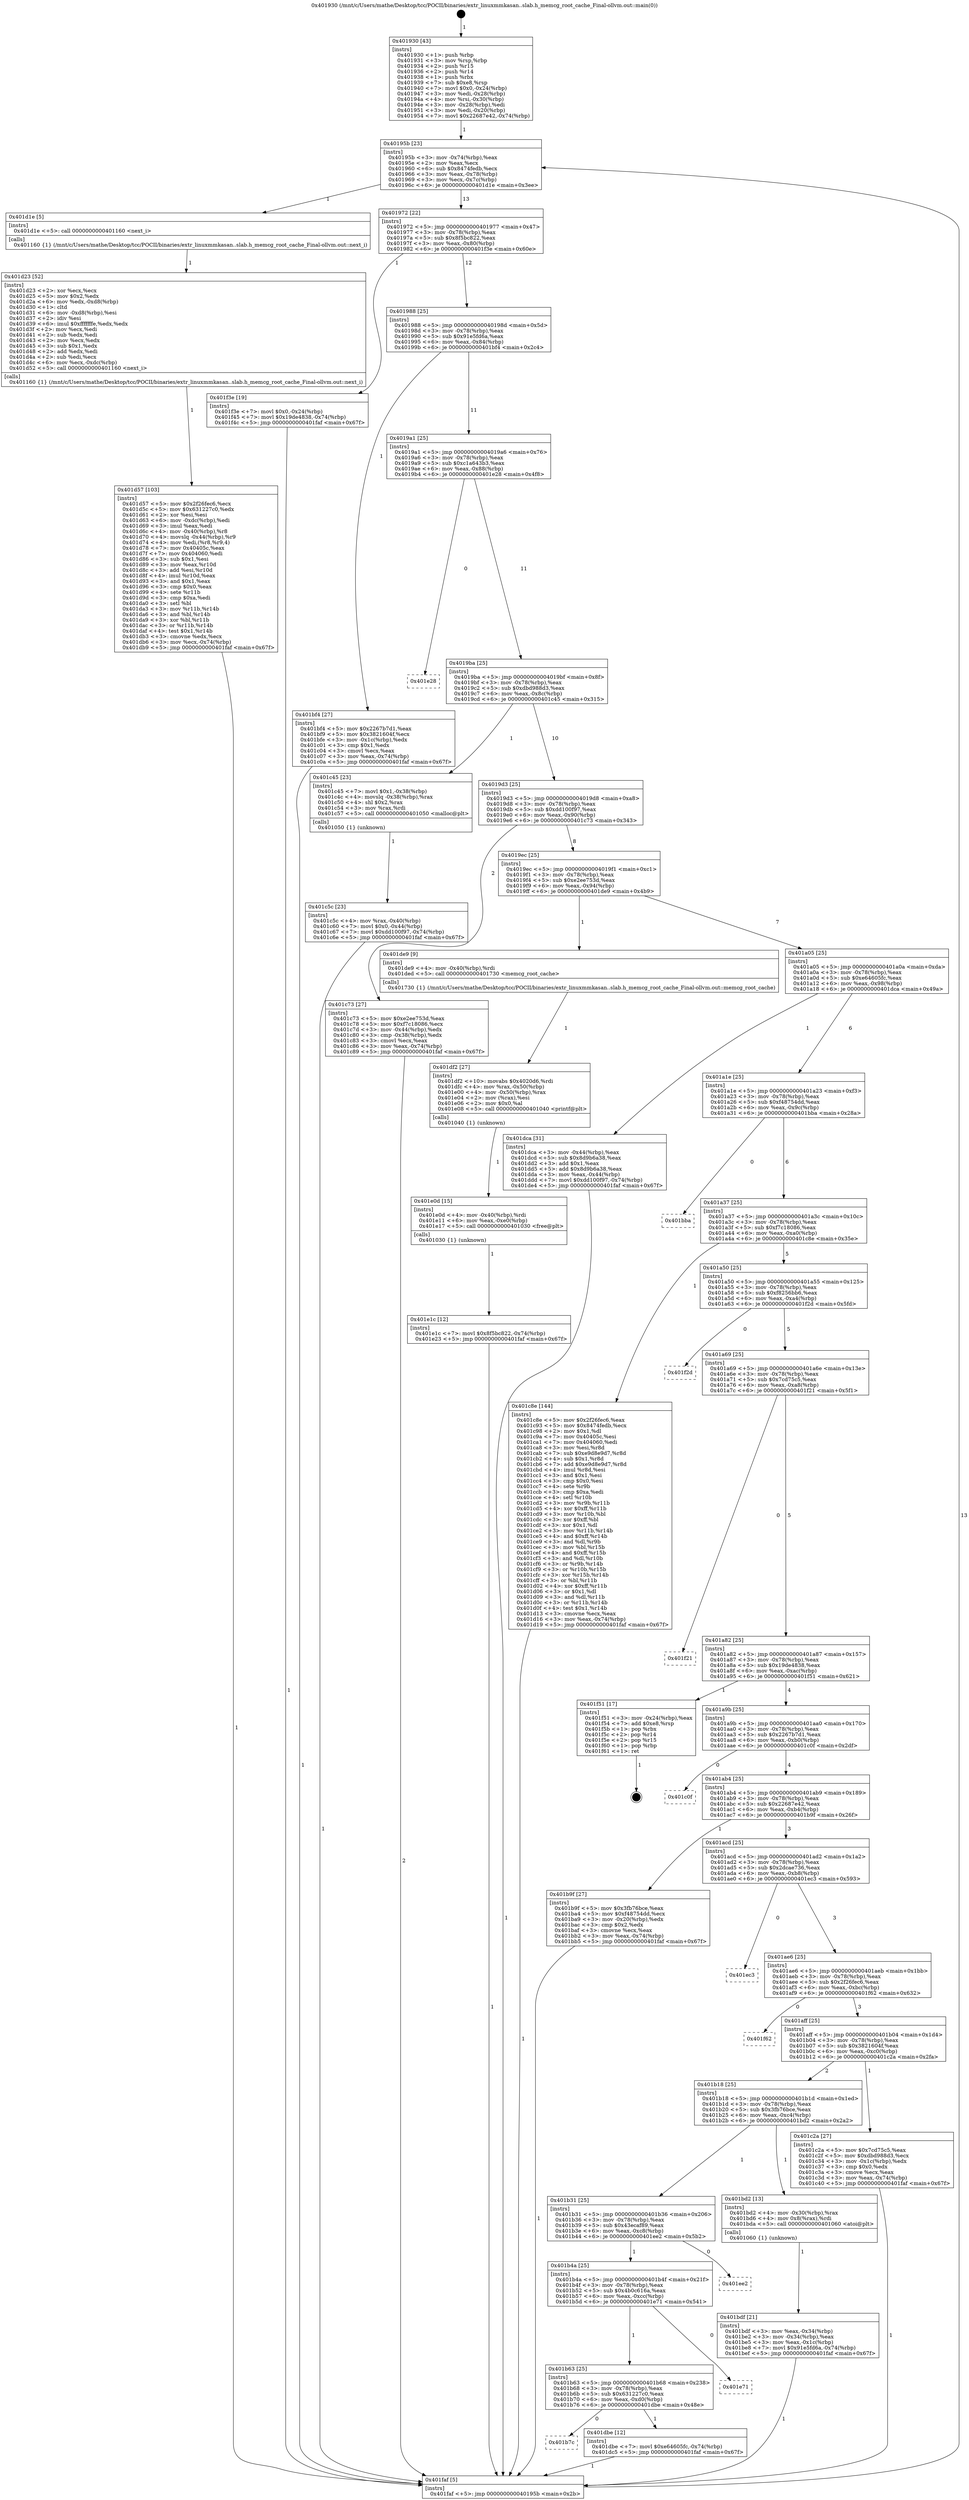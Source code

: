 digraph "0x401930" {
  label = "0x401930 (/mnt/c/Users/mathe/Desktop/tcc/POCII/binaries/extr_linuxmmkasan..slab.h_memcg_root_cache_Final-ollvm.out::main(0))"
  labelloc = "t"
  node[shape=record]

  Entry [label="",width=0.3,height=0.3,shape=circle,fillcolor=black,style=filled]
  "0x40195b" [label="{
     0x40195b [23]\l
     | [instrs]\l
     &nbsp;&nbsp;0x40195b \<+3\>: mov -0x74(%rbp),%eax\l
     &nbsp;&nbsp;0x40195e \<+2\>: mov %eax,%ecx\l
     &nbsp;&nbsp;0x401960 \<+6\>: sub $0x8474fedb,%ecx\l
     &nbsp;&nbsp;0x401966 \<+3\>: mov %eax,-0x78(%rbp)\l
     &nbsp;&nbsp;0x401969 \<+3\>: mov %ecx,-0x7c(%rbp)\l
     &nbsp;&nbsp;0x40196c \<+6\>: je 0000000000401d1e \<main+0x3ee\>\l
  }"]
  "0x401d1e" [label="{
     0x401d1e [5]\l
     | [instrs]\l
     &nbsp;&nbsp;0x401d1e \<+5\>: call 0000000000401160 \<next_i\>\l
     | [calls]\l
     &nbsp;&nbsp;0x401160 \{1\} (/mnt/c/Users/mathe/Desktop/tcc/POCII/binaries/extr_linuxmmkasan..slab.h_memcg_root_cache_Final-ollvm.out::next_i)\l
  }"]
  "0x401972" [label="{
     0x401972 [22]\l
     | [instrs]\l
     &nbsp;&nbsp;0x401972 \<+5\>: jmp 0000000000401977 \<main+0x47\>\l
     &nbsp;&nbsp;0x401977 \<+3\>: mov -0x78(%rbp),%eax\l
     &nbsp;&nbsp;0x40197a \<+5\>: sub $0x8f5bc822,%eax\l
     &nbsp;&nbsp;0x40197f \<+3\>: mov %eax,-0x80(%rbp)\l
     &nbsp;&nbsp;0x401982 \<+6\>: je 0000000000401f3e \<main+0x60e\>\l
  }"]
  Exit [label="",width=0.3,height=0.3,shape=circle,fillcolor=black,style=filled,peripheries=2]
  "0x401f3e" [label="{
     0x401f3e [19]\l
     | [instrs]\l
     &nbsp;&nbsp;0x401f3e \<+7\>: movl $0x0,-0x24(%rbp)\l
     &nbsp;&nbsp;0x401f45 \<+7\>: movl $0x19de4838,-0x74(%rbp)\l
     &nbsp;&nbsp;0x401f4c \<+5\>: jmp 0000000000401faf \<main+0x67f\>\l
  }"]
  "0x401988" [label="{
     0x401988 [25]\l
     | [instrs]\l
     &nbsp;&nbsp;0x401988 \<+5\>: jmp 000000000040198d \<main+0x5d\>\l
     &nbsp;&nbsp;0x40198d \<+3\>: mov -0x78(%rbp),%eax\l
     &nbsp;&nbsp;0x401990 \<+5\>: sub $0x91e5fd6a,%eax\l
     &nbsp;&nbsp;0x401995 \<+6\>: mov %eax,-0x84(%rbp)\l
     &nbsp;&nbsp;0x40199b \<+6\>: je 0000000000401bf4 \<main+0x2c4\>\l
  }"]
  "0x401e1c" [label="{
     0x401e1c [12]\l
     | [instrs]\l
     &nbsp;&nbsp;0x401e1c \<+7\>: movl $0x8f5bc822,-0x74(%rbp)\l
     &nbsp;&nbsp;0x401e23 \<+5\>: jmp 0000000000401faf \<main+0x67f\>\l
  }"]
  "0x401bf4" [label="{
     0x401bf4 [27]\l
     | [instrs]\l
     &nbsp;&nbsp;0x401bf4 \<+5\>: mov $0x2267b7d1,%eax\l
     &nbsp;&nbsp;0x401bf9 \<+5\>: mov $0x3821604f,%ecx\l
     &nbsp;&nbsp;0x401bfe \<+3\>: mov -0x1c(%rbp),%edx\l
     &nbsp;&nbsp;0x401c01 \<+3\>: cmp $0x1,%edx\l
     &nbsp;&nbsp;0x401c04 \<+3\>: cmovl %ecx,%eax\l
     &nbsp;&nbsp;0x401c07 \<+3\>: mov %eax,-0x74(%rbp)\l
     &nbsp;&nbsp;0x401c0a \<+5\>: jmp 0000000000401faf \<main+0x67f\>\l
  }"]
  "0x4019a1" [label="{
     0x4019a1 [25]\l
     | [instrs]\l
     &nbsp;&nbsp;0x4019a1 \<+5\>: jmp 00000000004019a6 \<main+0x76\>\l
     &nbsp;&nbsp;0x4019a6 \<+3\>: mov -0x78(%rbp),%eax\l
     &nbsp;&nbsp;0x4019a9 \<+5\>: sub $0xc1a643b3,%eax\l
     &nbsp;&nbsp;0x4019ae \<+6\>: mov %eax,-0x88(%rbp)\l
     &nbsp;&nbsp;0x4019b4 \<+6\>: je 0000000000401e28 \<main+0x4f8\>\l
  }"]
  "0x401e0d" [label="{
     0x401e0d [15]\l
     | [instrs]\l
     &nbsp;&nbsp;0x401e0d \<+4\>: mov -0x40(%rbp),%rdi\l
     &nbsp;&nbsp;0x401e11 \<+6\>: mov %eax,-0xe0(%rbp)\l
     &nbsp;&nbsp;0x401e17 \<+5\>: call 0000000000401030 \<free@plt\>\l
     | [calls]\l
     &nbsp;&nbsp;0x401030 \{1\} (unknown)\l
  }"]
  "0x401e28" [label="{
     0x401e28\l
  }", style=dashed]
  "0x4019ba" [label="{
     0x4019ba [25]\l
     | [instrs]\l
     &nbsp;&nbsp;0x4019ba \<+5\>: jmp 00000000004019bf \<main+0x8f\>\l
     &nbsp;&nbsp;0x4019bf \<+3\>: mov -0x78(%rbp),%eax\l
     &nbsp;&nbsp;0x4019c2 \<+5\>: sub $0xdbd988d3,%eax\l
     &nbsp;&nbsp;0x4019c7 \<+6\>: mov %eax,-0x8c(%rbp)\l
     &nbsp;&nbsp;0x4019cd \<+6\>: je 0000000000401c45 \<main+0x315\>\l
  }"]
  "0x401df2" [label="{
     0x401df2 [27]\l
     | [instrs]\l
     &nbsp;&nbsp;0x401df2 \<+10\>: movabs $0x4020d6,%rdi\l
     &nbsp;&nbsp;0x401dfc \<+4\>: mov %rax,-0x50(%rbp)\l
     &nbsp;&nbsp;0x401e00 \<+4\>: mov -0x50(%rbp),%rax\l
     &nbsp;&nbsp;0x401e04 \<+2\>: mov (%rax),%esi\l
     &nbsp;&nbsp;0x401e06 \<+2\>: mov $0x0,%al\l
     &nbsp;&nbsp;0x401e08 \<+5\>: call 0000000000401040 \<printf@plt\>\l
     | [calls]\l
     &nbsp;&nbsp;0x401040 \{1\} (unknown)\l
  }"]
  "0x401c45" [label="{
     0x401c45 [23]\l
     | [instrs]\l
     &nbsp;&nbsp;0x401c45 \<+7\>: movl $0x1,-0x38(%rbp)\l
     &nbsp;&nbsp;0x401c4c \<+4\>: movslq -0x38(%rbp),%rax\l
     &nbsp;&nbsp;0x401c50 \<+4\>: shl $0x2,%rax\l
     &nbsp;&nbsp;0x401c54 \<+3\>: mov %rax,%rdi\l
     &nbsp;&nbsp;0x401c57 \<+5\>: call 0000000000401050 \<malloc@plt\>\l
     | [calls]\l
     &nbsp;&nbsp;0x401050 \{1\} (unknown)\l
  }"]
  "0x4019d3" [label="{
     0x4019d3 [25]\l
     | [instrs]\l
     &nbsp;&nbsp;0x4019d3 \<+5\>: jmp 00000000004019d8 \<main+0xa8\>\l
     &nbsp;&nbsp;0x4019d8 \<+3\>: mov -0x78(%rbp),%eax\l
     &nbsp;&nbsp;0x4019db \<+5\>: sub $0xdd100f97,%eax\l
     &nbsp;&nbsp;0x4019e0 \<+6\>: mov %eax,-0x90(%rbp)\l
     &nbsp;&nbsp;0x4019e6 \<+6\>: je 0000000000401c73 \<main+0x343\>\l
  }"]
  "0x401b7c" [label="{
     0x401b7c\l
  }", style=dashed]
  "0x401c73" [label="{
     0x401c73 [27]\l
     | [instrs]\l
     &nbsp;&nbsp;0x401c73 \<+5\>: mov $0xe2ee753d,%eax\l
     &nbsp;&nbsp;0x401c78 \<+5\>: mov $0xf7c18086,%ecx\l
     &nbsp;&nbsp;0x401c7d \<+3\>: mov -0x44(%rbp),%edx\l
     &nbsp;&nbsp;0x401c80 \<+3\>: cmp -0x38(%rbp),%edx\l
     &nbsp;&nbsp;0x401c83 \<+3\>: cmovl %ecx,%eax\l
     &nbsp;&nbsp;0x401c86 \<+3\>: mov %eax,-0x74(%rbp)\l
     &nbsp;&nbsp;0x401c89 \<+5\>: jmp 0000000000401faf \<main+0x67f\>\l
  }"]
  "0x4019ec" [label="{
     0x4019ec [25]\l
     | [instrs]\l
     &nbsp;&nbsp;0x4019ec \<+5\>: jmp 00000000004019f1 \<main+0xc1\>\l
     &nbsp;&nbsp;0x4019f1 \<+3\>: mov -0x78(%rbp),%eax\l
     &nbsp;&nbsp;0x4019f4 \<+5\>: sub $0xe2ee753d,%eax\l
     &nbsp;&nbsp;0x4019f9 \<+6\>: mov %eax,-0x94(%rbp)\l
     &nbsp;&nbsp;0x4019ff \<+6\>: je 0000000000401de9 \<main+0x4b9\>\l
  }"]
  "0x401dbe" [label="{
     0x401dbe [12]\l
     | [instrs]\l
     &nbsp;&nbsp;0x401dbe \<+7\>: movl $0xe64605fc,-0x74(%rbp)\l
     &nbsp;&nbsp;0x401dc5 \<+5\>: jmp 0000000000401faf \<main+0x67f\>\l
  }"]
  "0x401de9" [label="{
     0x401de9 [9]\l
     | [instrs]\l
     &nbsp;&nbsp;0x401de9 \<+4\>: mov -0x40(%rbp),%rdi\l
     &nbsp;&nbsp;0x401ded \<+5\>: call 0000000000401730 \<memcg_root_cache\>\l
     | [calls]\l
     &nbsp;&nbsp;0x401730 \{1\} (/mnt/c/Users/mathe/Desktop/tcc/POCII/binaries/extr_linuxmmkasan..slab.h_memcg_root_cache_Final-ollvm.out::memcg_root_cache)\l
  }"]
  "0x401a05" [label="{
     0x401a05 [25]\l
     | [instrs]\l
     &nbsp;&nbsp;0x401a05 \<+5\>: jmp 0000000000401a0a \<main+0xda\>\l
     &nbsp;&nbsp;0x401a0a \<+3\>: mov -0x78(%rbp),%eax\l
     &nbsp;&nbsp;0x401a0d \<+5\>: sub $0xe64605fc,%eax\l
     &nbsp;&nbsp;0x401a12 \<+6\>: mov %eax,-0x98(%rbp)\l
     &nbsp;&nbsp;0x401a18 \<+6\>: je 0000000000401dca \<main+0x49a\>\l
  }"]
  "0x401b63" [label="{
     0x401b63 [25]\l
     | [instrs]\l
     &nbsp;&nbsp;0x401b63 \<+5\>: jmp 0000000000401b68 \<main+0x238\>\l
     &nbsp;&nbsp;0x401b68 \<+3\>: mov -0x78(%rbp),%eax\l
     &nbsp;&nbsp;0x401b6b \<+5\>: sub $0x631227c0,%eax\l
     &nbsp;&nbsp;0x401b70 \<+6\>: mov %eax,-0xd0(%rbp)\l
     &nbsp;&nbsp;0x401b76 \<+6\>: je 0000000000401dbe \<main+0x48e\>\l
  }"]
  "0x401dca" [label="{
     0x401dca [31]\l
     | [instrs]\l
     &nbsp;&nbsp;0x401dca \<+3\>: mov -0x44(%rbp),%eax\l
     &nbsp;&nbsp;0x401dcd \<+5\>: sub $0x8d9b6a38,%eax\l
     &nbsp;&nbsp;0x401dd2 \<+3\>: add $0x1,%eax\l
     &nbsp;&nbsp;0x401dd5 \<+5\>: add $0x8d9b6a38,%eax\l
     &nbsp;&nbsp;0x401dda \<+3\>: mov %eax,-0x44(%rbp)\l
     &nbsp;&nbsp;0x401ddd \<+7\>: movl $0xdd100f97,-0x74(%rbp)\l
     &nbsp;&nbsp;0x401de4 \<+5\>: jmp 0000000000401faf \<main+0x67f\>\l
  }"]
  "0x401a1e" [label="{
     0x401a1e [25]\l
     | [instrs]\l
     &nbsp;&nbsp;0x401a1e \<+5\>: jmp 0000000000401a23 \<main+0xf3\>\l
     &nbsp;&nbsp;0x401a23 \<+3\>: mov -0x78(%rbp),%eax\l
     &nbsp;&nbsp;0x401a26 \<+5\>: sub $0xf48754dd,%eax\l
     &nbsp;&nbsp;0x401a2b \<+6\>: mov %eax,-0x9c(%rbp)\l
     &nbsp;&nbsp;0x401a31 \<+6\>: je 0000000000401bba \<main+0x28a\>\l
  }"]
  "0x401e71" [label="{
     0x401e71\l
  }", style=dashed]
  "0x401bba" [label="{
     0x401bba\l
  }", style=dashed]
  "0x401a37" [label="{
     0x401a37 [25]\l
     | [instrs]\l
     &nbsp;&nbsp;0x401a37 \<+5\>: jmp 0000000000401a3c \<main+0x10c\>\l
     &nbsp;&nbsp;0x401a3c \<+3\>: mov -0x78(%rbp),%eax\l
     &nbsp;&nbsp;0x401a3f \<+5\>: sub $0xf7c18086,%eax\l
     &nbsp;&nbsp;0x401a44 \<+6\>: mov %eax,-0xa0(%rbp)\l
     &nbsp;&nbsp;0x401a4a \<+6\>: je 0000000000401c8e \<main+0x35e\>\l
  }"]
  "0x401b4a" [label="{
     0x401b4a [25]\l
     | [instrs]\l
     &nbsp;&nbsp;0x401b4a \<+5\>: jmp 0000000000401b4f \<main+0x21f\>\l
     &nbsp;&nbsp;0x401b4f \<+3\>: mov -0x78(%rbp),%eax\l
     &nbsp;&nbsp;0x401b52 \<+5\>: sub $0x4b0c616a,%eax\l
     &nbsp;&nbsp;0x401b57 \<+6\>: mov %eax,-0xcc(%rbp)\l
     &nbsp;&nbsp;0x401b5d \<+6\>: je 0000000000401e71 \<main+0x541\>\l
  }"]
  "0x401c8e" [label="{
     0x401c8e [144]\l
     | [instrs]\l
     &nbsp;&nbsp;0x401c8e \<+5\>: mov $0x2f26fec6,%eax\l
     &nbsp;&nbsp;0x401c93 \<+5\>: mov $0x8474fedb,%ecx\l
     &nbsp;&nbsp;0x401c98 \<+2\>: mov $0x1,%dl\l
     &nbsp;&nbsp;0x401c9a \<+7\>: mov 0x40405c,%esi\l
     &nbsp;&nbsp;0x401ca1 \<+7\>: mov 0x404060,%edi\l
     &nbsp;&nbsp;0x401ca8 \<+3\>: mov %esi,%r8d\l
     &nbsp;&nbsp;0x401cab \<+7\>: sub $0xe9d8e9d7,%r8d\l
     &nbsp;&nbsp;0x401cb2 \<+4\>: sub $0x1,%r8d\l
     &nbsp;&nbsp;0x401cb6 \<+7\>: add $0xe9d8e9d7,%r8d\l
     &nbsp;&nbsp;0x401cbd \<+4\>: imul %r8d,%esi\l
     &nbsp;&nbsp;0x401cc1 \<+3\>: and $0x1,%esi\l
     &nbsp;&nbsp;0x401cc4 \<+3\>: cmp $0x0,%esi\l
     &nbsp;&nbsp;0x401cc7 \<+4\>: sete %r9b\l
     &nbsp;&nbsp;0x401ccb \<+3\>: cmp $0xa,%edi\l
     &nbsp;&nbsp;0x401cce \<+4\>: setl %r10b\l
     &nbsp;&nbsp;0x401cd2 \<+3\>: mov %r9b,%r11b\l
     &nbsp;&nbsp;0x401cd5 \<+4\>: xor $0xff,%r11b\l
     &nbsp;&nbsp;0x401cd9 \<+3\>: mov %r10b,%bl\l
     &nbsp;&nbsp;0x401cdc \<+3\>: xor $0xff,%bl\l
     &nbsp;&nbsp;0x401cdf \<+3\>: xor $0x1,%dl\l
     &nbsp;&nbsp;0x401ce2 \<+3\>: mov %r11b,%r14b\l
     &nbsp;&nbsp;0x401ce5 \<+4\>: and $0xff,%r14b\l
     &nbsp;&nbsp;0x401ce9 \<+3\>: and %dl,%r9b\l
     &nbsp;&nbsp;0x401cec \<+3\>: mov %bl,%r15b\l
     &nbsp;&nbsp;0x401cef \<+4\>: and $0xff,%r15b\l
     &nbsp;&nbsp;0x401cf3 \<+3\>: and %dl,%r10b\l
     &nbsp;&nbsp;0x401cf6 \<+3\>: or %r9b,%r14b\l
     &nbsp;&nbsp;0x401cf9 \<+3\>: or %r10b,%r15b\l
     &nbsp;&nbsp;0x401cfc \<+3\>: xor %r15b,%r14b\l
     &nbsp;&nbsp;0x401cff \<+3\>: or %bl,%r11b\l
     &nbsp;&nbsp;0x401d02 \<+4\>: xor $0xff,%r11b\l
     &nbsp;&nbsp;0x401d06 \<+3\>: or $0x1,%dl\l
     &nbsp;&nbsp;0x401d09 \<+3\>: and %dl,%r11b\l
     &nbsp;&nbsp;0x401d0c \<+3\>: or %r11b,%r14b\l
     &nbsp;&nbsp;0x401d0f \<+4\>: test $0x1,%r14b\l
     &nbsp;&nbsp;0x401d13 \<+3\>: cmovne %ecx,%eax\l
     &nbsp;&nbsp;0x401d16 \<+3\>: mov %eax,-0x74(%rbp)\l
     &nbsp;&nbsp;0x401d19 \<+5\>: jmp 0000000000401faf \<main+0x67f\>\l
  }"]
  "0x401a50" [label="{
     0x401a50 [25]\l
     | [instrs]\l
     &nbsp;&nbsp;0x401a50 \<+5\>: jmp 0000000000401a55 \<main+0x125\>\l
     &nbsp;&nbsp;0x401a55 \<+3\>: mov -0x78(%rbp),%eax\l
     &nbsp;&nbsp;0x401a58 \<+5\>: sub $0xf8256bb6,%eax\l
     &nbsp;&nbsp;0x401a5d \<+6\>: mov %eax,-0xa4(%rbp)\l
     &nbsp;&nbsp;0x401a63 \<+6\>: je 0000000000401f2d \<main+0x5fd\>\l
  }"]
  "0x401ee2" [label="{
     0x401ee2\l
  }", style=dashed]
  "0x401f2d" [label="{
     0x401f2d\l
  }", style=dashed]
  "0x401a69" [label="{
     0x401a69 [25]\l
     | [instrs]\l
     &nbsp;&nbsp;0x401a69 \<+5\>: jmp 0000000000401a6e \<main+0x13e\>\l
     &nbsp;&nbsp;0x401a6e \<+3\>: mov -0x78(%rbp),%eax\l
     &nbsp;&nbsp;0x401a71 \<+5\>: sub $0x7cd75c5,%eax\l
     &nbsp;&nbsp;0x401a76 \<+6\>: mov %eax,-0xa8(%rbp)\l
     &nbsp;&nbsp;0x401a7c \<+6\>: je 0000000000401f21 \<main+0x5f1\>\l
  }"]
  "0x401d57" [label="{
     0x401d57 [103]\l
     | [instrs]\l
     &nbsp;&nbsp;0x401d57 \<+5\>: mov $0x2f26fec6,%ecx\l
     &nbsp;&nbsp;0x401d5c \<+5\>: mov $0x631227c0,%edx\l
     &nbsp;&nbsp;0x401d61 \<+2\>: xor %esi,%esi\l
     &nbsp;&nbsp;0x401d63 \<+6\>: mov -0xdc(%rbp),%edi\l
     &nbsp;&nbsp;0x401d69 \<+3\>: imul %eax,%edi\l
     &nbsp;&nbsp;0x401d6c \<+4\>: mov -0x40(%rbp),%r8\l
     &nbsp;&nbsp;0x401d70 \<+4\>: movslq -0x44(%rbp),%r9\l
     &nbsp;&nbsp;0x401d74 \<+4\>: mov %edi,(%r8,%r9,4)\l
     &nbsp;&nbsp;0x401d78 \<+7\>: mov 0x40405c,%eax\l
     &nbsp;&nbsp;0x401d7f \<+7\>: mov 0x404060,%edi\l
     &nbsp;&nbsp;0x401d86 \<+3\>: sub $0x1,%esi\l
     &nbsp;&nbsp;0x401d89 \<+3\>: mov %eax,%r10d\l
     &nbsp;&nbsp;0x401d8c \<+3\>: add %esi,%r10d\l
     &nbsp;&nbsp;0x401d8f \<+4\>: imul %r10d,%eax\l
     &nbsp;&nbsp;0x401d93 \<+3\>: and $0x1,%eax\l
     &nbsp;&nbsp;0x401d96 \<+3\>: cmp $0x0,%eax\l
     &nbsp;&nbsp;0x401d99 \<+4\>: sete %r11b\l
     &nbsp;&nbsp;0x401d9d \<+3\>: cmp $0xa,%edi\l
     &nbsp;&nbsp;0x401da0 \<+3\>: setl %bl\l
     &nbsp;&nbsp;0x401da3 \<+3\>: mov %r11b,%r14b\l
     &nbsp;&nbsp;0x401da6 \<+3\>: and %bl,%r14b\l
     &nbsp;&nbsp;0x401da9 \<+3\>: xor %bl,%r11b\l
     &nbsp;&nbsp;0x401dac \<+3\>: or %r11b,%r14b\l
     &nbsp;&nbsp;0x401daf \<+4\>: test $0x1,%r14b\l
     &nbsp;&nbsp;0x401db3 \<+3\>: cmovne %edx,%ecx\l
     &nbsp;&nbsp;0x401db6 \<+3\>: mov %ecx,-0x74(%rbp)\l
     &nbsp;&nbsp;0x401db9 \<+5\>: jmp 0000000000401faf \<main+0x67f\>\l
  }"]
  "0x401f21" [label="{
     0x401f21\l
  }", style=dashed]
  "0x401a82" [label="{
     0x401a82 [25]\l
     | [instrs]\l
     &nbsp;&nbsp;0x401a82 \<+5\>: jmp 0000000000401a87 \<main+0x157\>\l
     &nbsp;&nbsp;0x401a87 \<+3\>: mov -0x78(%rbp),%eax\l
     &nbsp;&nbsp;0x401a8a \<+5\>: sub $0x19de4838,%eax\l
     &nbsp;&nbsp;0x401a8f \<+6\>: mov %eax,-0xac(%rbp)\l
     &nbsp;&nbsp;0x401a95 \<+6\>: je 0000000000401f51 \<main+0x621\>\l
  }"]
  "0x401d23" [label="{
     0x401d23 [52]\l
     | [instrs]\l
     &nbsp;&nbsp;0x401d23 \<+2\>: xor %ecx,%ecx\l
     &nbsp;&nbsp;0x401d25 \<+5\>: mov $0x2,%edx\l
     &nbsp;&nbsp;0x401d2a \<+6\>: mov %edx,-0xd8(%rbp)\l
     &nbsp;&nbsp;0x401d30 \<+1\>: cltd\l
     &nbsp;&nbsp;0x401d31 \<+6\>: mov -0xd8(%rbp),%esi\l
     &nbsp;&nbsp;0x401d37 \<+2\>: idiv %esi\l
     &nbsp;&nbsp;0x401d39 \<+6\>: imul $0xfffffffe,%edx,%edx\l
     &nbsp;&nbsp;0x401d3f \<+2\>: mov %ecx,%edi\l
     &nbsp;&nbsp;0x401d41 \<+2\>: sub %edx,%edi\l
     &nbsp;&nbsp;0x401d43 \<+2\>: mov %ecx,%edx\l
     &nbsp;&nbsp;0x401d45 \<+3\>: sub $0x1,%edx\l
     &nbsp;&nbsp;0x401d48 \<+2\>: add %edx,%edi\l
     &nbsp;&nbsp;0x401d4a \<+2\>: sub %edi,%ecx\l
     &nbsp;&nbsp;0x401d4c \<+6\>: mov %ecx,-0xdc(%rbp)\l
     &nbsp;&nbsp;0x401d52 \<+5\>: call 0000000000401160 \<next_i\>\l
     | [calls]\l
     &nbsp;&nbsp;0x401160 \{1\} (/mnt/c/Users/mathe/Desktop/tcc/POCII/binaries/extr_linuxmmkasan..slab.h_memcg_root_cache_Final-ollvm.out::next_i)\l
  }"]
  "0x401f51" [label="{
     0x401f51 [17]\l
     | [instrs]\l
     &nbsp;&nbsp;0x401f51 \<+3\>: mov -0x24(%rbp),%eax\l
     &nbsp;&nbsp;0x401f54 \<+7\>: add $0xe8,%rsp\l
     &nbsp;&nbsp;0x401f5b \<+1\>: pop %rbx\l
     &nbsp;&nbsp;0x401f5c \<+2\>: pop %r14\l
     &nbsp;&nbsp;0x401f5e \<+2\>: pop %r15\l
     &nbsp;&nbsp;0x401f60 \<+1\>: pop %rbp\l
     &nbsp;&nbsp;0x401f61 \<+1\>: ret\l
  }"]
  "0x401a9b" [label="{
     0x401a9b [25]\l
     | [instrs]\l
     &nbsp;&nbsp;0x401a9b \<+5\>: jmp 0000000000401aa0 \<main+0x170\>\l
     &nbsp;&nbsp;0x401aa0 \<+3\>: mov -0x78(%rbp),%eax\l
     &nbsp;&nbsp;0x401aa3 \<+5\>: sub $0x2267b7d1,%eax\l
     &nbsp;&nbsp;0x401aa8 \<+6\>: mov %eax,-0xb0(%rbp)\l
     &nbsp;&nbsp;0x401aae \<+6\>: je 0000000000401c0f \<main+0x2df\>\l
  }"]
  "0x401c5c" [label="{
     0x401c5c [23]\l
     | [instrs]\l
     &nbsp;&nbsp;0x401c5c \<+4\>: mov %rax,-0x40(%rbp)\l
     &nbsp;&nbsp;0x401c60 \<+7\>: movl $0x0,-0x44(%rbp)\l
     &nbsp;&nbsp;0x401c67 \<+7\>: movl $0xdd100f97,-0x74(%rbp)\l
     &nbsp;&nbsp;0x401c6e \<+5\>: jmp 0000000000401faf \<main+0x67f\>\l
  }"]
  "0x401c0f" [label="{
     0x401c0f\l
  }", style=dashed]
  "0x401ab4" [label="{
     0x401ab4 [25]\l
     | [instrs]\l
     &nbsp;&nbsp;0x401ab4 \<+5\>: jmp 0000000000401ab9 \<main+0x189\>\l
     &nbsp;&nbsp;0x401ab9 \<+3\>: mov -0x78(%rbp),%eax\l
     &nbsp;&nbsp;0x401abc \<+5\>: sub $0x22687e42,%eax\l
     &nbsp;&nbsp;0x401ac1 \<+6\>: mov %eax,-0xb4(%rbp)\l
     &nbsp;&nbsp;0x401ac7 \<+6\>: je 0000000000401b9f \<main+0x26f\>\l
  }"]
  "0x401bdf" [label="{
     0x401bdf [21]\l
     | [instrs]\l
     &nbsp;&nbsp;0x401bdf \<+3\>: mov %eax,-0x34(%rbp)\l
     &nbsp;&nbsp;0x401be2 \<+3\>: mov -0x34(%rbp),%eax\l
     &nbsp;&nbsp;0x401be5 \<+3\>: mov %eax,-0x1c(%rbp)\l
     &nbsp;&nbsp;0x401be8 \<+7\>: movl $0x91e5fd6a,-0x74(%rbp)\l
     &nbsp;&nbsp;0x401bef \<+5\>: jmp 0000000000401faf \<main+0x67f\>\l
  }"]
  "0x401b9f" [label="{
     0x401b9f [27]\l
     | [instrs]\l
     &nbsp;&nbsp;0x401b9f \<+5\>: mov $0x3fb76bce,%eax\l
     &nbsp;&nbsp;0x401ba4 \<+5\>: mov $0xf48754dd,%ecx\l
     &nbsp;&nbsp;0x401ba9 \<+3\>: mov -0x20(%rbp),%edx\l
     &nbsp;&nbsp;0x401bac \<+3\>: cmp $0x2,%edx\l
     &nbsp;&nbsp;0x401baf \<+3\>: cmovne %ecx,%eax\l
     &nbsp;&nbsp;0x401bb2 \<+3\>: mov %eax,-0x74(%rbp)\l
     &nbsp;&nbsp;0x401bb5 \<+5\>: jmp 0000000000401faf \<main+0x67f\>\l
  }"]
  "0x401acd" [label="{
     0x401acd [25]\l
     | [instrs]\l
     &nbsp;&nbsp;0x401acd \<+5\>: jmp 0000000000401ad2 \<main+0x1a2\>\l
     &nbsp;&nbsp;0x401ad2 \<+3\>: mov -0x78(%rbp),%eax\l
     &nbsp;&nbsp;0x401ad5 \<+5\>: sub $0x2dcae736,%eax\l
     &nbsp;&nbsp;0x401ada \<+6\>: mov %eax,-0xb8(%rbp)\l
     &nbsp;&nbsp;0x401ae0 \<+6\>: je 0000000000401ec3 \<main+0x593\>\l
  }"]
  "0x401faf" [label="{
     0x401faf [5]\l
     | [instrs]\l
     &nbsp;&nbsp;0x401faf \<+5\>: jmp 000000000040195b \<main+0x2b\>\l
  }"]
  "0x401930" [label="{
     0x401930 [43]\l
     | [instrs]\l
     &nbsp;&nbsp;0x401930 \<+1\>: push %rbp\l
     &nbsp;&nbsp;0x401931 \<+3\>: mov %rsp,%rbp\l
     &nbsp;&nbsp;0x401934 \<+2\>: push %r15\l
     &nbsp;&nbsp;0x401936 \<+2\>: push %r14\l
     &nbsp;&nbsp;0x401938 \<+1\>: push %rbx\l
     &nbsp;&nbsp;0x401939 \<+7\>: sub $0xe8,%rsp\l
     &nbsp;&nbsp;0x401940 \<+7\>: movl $0x0,-0x24(%rbp)\l
     &nbsp;&nbsp;0x401947 \<+3\>: mov %edi,-0x28(%rbp)\l
     &nbsp;&nbsp;0x40194a \<+4\>: mov %rsi,-0x30(%rbp)\l
     &nbsp;&nbsp;0x40194e \<+3\>: mov -0x28(%rbp),%edi\l
     &nbsp;&nbsp;0x401951 \<+3\>: mov %edi,-0x20(%rbp)\l
     &nbsp;&nbsp;0x401954 \<+7\>: movl $0x22687e42,-0x74(%rbp)\l
  }"]
  "0x401b31" [label="{
     0x401b31 [25]\l
     | [instrs]\l
     &nbsp;&nbsp;0x401b31 \<+5\>: jmp 0000000000401b36 \<main+0x206\>\l
     &nbsp;&nbsp;0x401b36 \<+3\>: mov -0x78(%rbp),%eax\l
     &nbsp;&nbsp;0x401b39 \<+5\>: sub $0x43ecaf89,%eax\l
     &nbsp;&nbsp;0x401b3e \<+6\>: mov %eax,-0xc8(%rbp)\l
     &nbsp;&nbsp;0x401b44 \<+6\>: je 0000000000401ee2 \<main+0x5b2\>\l
  }"]
  "0x401ec3" [label="{
     0x401ec3\l
  }", style=dashed]
  "0x401ae6" [label="{
     0x401ae6 [25]\l
     | [instrs]\l
     &nbsp;&nbsp;0x401ae6 \<+5\>: jmp 0000000000401aeb \<main+0x1bb\>\l
     &nbsp;&nbsp;0x401aeb \<+3\>: mov -0x78(%rbp),%eax\l
     &nbsp;&nbsp;0x401aee \<+5\>: sub $0x2f26fec6,%eax\l
     &nbsp;&nbsp;0x401af3 \<+6\>: mov %eax,-0xbc(%rbp)\l
     &nbsp;&nbsp;0x401af9 \<+6\>: je 0000000000401f62 \<main+0x632\>\l
  }"]
  "0x401bd2" [label="{
     0x401bd2 [13]\l
     | [instrs]\l
     &nbsp;&nbsp;0x401bd2 \<+4\>: mov -0x30(%rbp),%rax\l
     &nbsp;&nbsp;0x401bd6 \<+4\>: mov 0x8(%rax),%rdi\l
     &nbsp;&nbsp;0x401bda \<+5\>: call 0000000000401060 \<atoi@plt\>\l
     | [calls]\l
     &nbsp;&nbsp;0x401060 \{1\} (unknown)\l
  }"]
  "0x401f62" [label="{
     0x401f62\l
  }", style=dashed]
  "0x401aff" [label="{
     0x401aff [25]\l
     | [instrs]\l
     &nbsp;&nbsp;0x401aff \<+5\>: jmp 0000000000401b04 \<main+0x1d4\>\l
     &nbsp;&nbsp;0x401b04 \<+3\>: mov -0x78(%rbp),%eax\l
     &nbsp;&nbsp;0x401b07 \<+5\>: sub $0x3821604f,%eax\l
     &nbsp;&nbsp;0x401b0c \<+6\>: mov %eax,-0xc0(%rbp)\l
     &nbsp;&nbsp;0x401b12 \<+6\>: je 0000000000401c2a \<main+0x2fa\>\l
  }"]
  "0x401b18" [label="{
     0x401b18 [25]\l
     | [instrs]\l
     &nbsp;&nbsp;0x401b18 \<+5\>: jmp 0000000000401b1d \<main+0x1ed\>\l
     &nbsp;&nbsp;0x401b1d \<+3\>: mov -0x78(%rbp),%eax\l
     &nbsp;&nbsp;0x401b20 \<+5\>: sub $0x3fb76bce,%eax\l
     &nbsp;&nbsp;0x401b25 \<+6\>: mov %eax,-0xc4(%rbp)\l
     &nbsp;&nbsp;0x401b2b \<+6\>: je 0000000000401bd2 \<main+0x2a2\>\l
  }"]
  "0x401c2a" [label="{
     0x401c2a [27]\l
     | [instrs]\l
     &nbsp;&nbsp;0x401c2a \<+5\>: mov $0x7cd75c5,%eax\l
     &nbsp;&nbsp;0x401c2f \<+5\>: mov $0xdbd988d3,%ecx\l
     &nbsp;&nbsp;0x401c34 \<+3\>: mov -0x1c(%rbp),%edx\l
     &nbsp;&nbsp;0x401c37 \<+3\>: cmp $0x0,%edx\l
     &nbsp;&nbsp;0x401c3a \<+3\>: cmove %ecx,%eax\l
     &nbsp;&nbsp;0x401c3d \<+3\>: mov %eax,-0x74(%rbp)\l
     &nbsp;&nbsp;0x401c40 \<+5\>: jmp 0000000000401faf \<main+0x67f\>\l
  }"]
  Entry -> "0x401930" [label=" 1"]
  "0x40195b" -> "0x401d1e" [label=" 1"]
  "0x40195b" -> "0x401972" [label=" 13"]
  "0x401f51" -> Exit [label=" 1"]
  "0x401972" -> "0x401f3e" [label=" 1"]
  "0x401972" -> "0x401988" [label=" 12"]
  "0x401f3e" -> "0x401faf" [label=" 1"]
  "0x401988" -> "0x401bf4" [label=" 1"]
  "0x401988" -> "0x4019a1" [label=" 11"]
  "0x401e1c" -> "0x401faf" [label=" 1"]
  "0x4019a1" -> "0x401e28" [label=" 0"]
  "0x4019a1" -> "0x4019ba" [label=" 11"]
  "0x401e0d" -> "0x401e1c" [label=" 1"]
  "0x4019ba" -> "0x401c45" [label=" 1"]
  "0x4019ba" -> "0x4019d3" [label=" 10"]
  "0x401df2" -> "0x401e0d" [label=" 1"]
  "0x4019d3" -> "0x401c73" [label=" 2"]
  "0x4019d3" -> "0x4019ec" [label=" 8"]
  "0x401de9" -> "0x401df2" [label=" 1"]
  "0x4019ec" -> "0x401de9" [label=" 1"]
  "0x4019ec" -> "0x401a05" [label=" 7"]
  "0x401dca" -> "0x401faf" [label=" 1"]
  "0x401a05" -> "0x401dca" [label=" 1"]
  "0x401a05" -> "0x401a1e" [label=" 6"]
  "0x401b63" -> "0x401b7c" [label=" 0"]
  "0x401a1e" -> "0x401bba" [label=" 0"]
  "0x401a1e" -> "0x401a37" [label=" 6"]
  "0x401b63" -> "0x401dbe" [label=" 1"]
  "0x401a37" -> "0x401c8e" [label=" 1"]
  "0x401a37" -> "0x401a50" [label=" 5"]
  "0x401b4a" -> "0x401b63" [label=" 1"]
  "0x401a50" -> "0x401f2d" [label=" 0"]
  "0x401a50" -> "0x401a69" [label=" 5"]
  "0x401b4a" -> "0x401e71" [label=" 0"]
  "0x401a69" -> "0x401f21" [label=" 0"]
  "0x401a69" -> "0x401a82" [label=" 5"]
  "0x401b31" -> "0x401b4a" [label=" 1"]
  "0x401a82" -> "0x401f51" [label=" 1"]
  "0x401a82" -> "0x401a9b" [label=" 4"]
  "0x401b31" -> "0x401ee2" [label=" 0"]
  "0x401a9b" -> "0x401c0f" [label=" 0"]
  "0x401a9b" -> "0x401ab4" [label=" 4"]
  "0x401dbe" -> "0x401faf" [label=" 1"]
  "0x401ab4" -> "0x401b9f" [label=" 1"]
  "0x401ab4" -> "0x401acd" [label=" 3"]
  "0x401b9f" -> "0x401faf" [label=" 1"]
  "0x401930" -> "0x40195b" [label=" 1"]
  "0x401faf" -> "0x40195b" [label=" 13"]
  "0x401d57" -> "0x401faf" [label=" 1"]
  "0x401acd" -> "0x401ec3" [label=" 0"]
  "0x401acd" -> "0x401ae6" [label=" 3"]
  "0x401d23" -> "0x401d57" [label=" 1"]
  "0x401ae6" -> "0x401f62" [label=" 0"]
  "0x401ae6" -> "0x401aff" [label=" 3"]
  "0x401d1e" -> "0x401d23" [label=" 1"]
  "0x401aff" -> "0x401c2a" [label=" 1"]
  "0x401aff" -> "0x401b18" [label=" 2"]
  "0x401c8e" -> "0x401faf" [label=" 1"]
  "0x401b18" -> "0x401bd2" [label=" 1"]
  "0x401b18" -> "0x401b31" [label=" 1"]
  "0x401bd2" -> "0x401bdf" [label=" 1"]
  "0x401bdf" -> "0x401faf" [label=" 1"]
  "0x401bf4" -> "0x401faf" [label=" 1"]
  "0x401c2a" -> "0x401faf" [label=" 1"]
  "0x401c45" -> "0x401c5c" [label=" 1"]
  "0x401c5c" -> "0x401faf" [label=" 1"]
  "0x401c73" -> "0x401faf" [label=" 2"]
}
